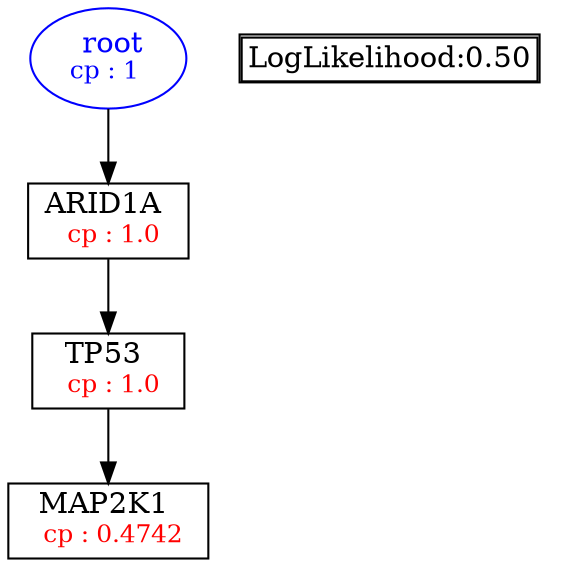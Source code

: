 digraph tree {
    "root" [label=<<font color='Blue'> root</font><br/><font color='Blue' POINT-SIZE='12'>cp : 1 </font>>, shape=oval, color=Blue];
    "S1" [label =<ARID1A <br/> <font color='Red' POINT-SIZE='12'> cp : 1.0 </font>>, shape=box];
    "S3" [label =<TP53 <br/> <font color='Red' POINT-SIZE='12'> cp : 1.0 </font>>, shape=box];
    "S2" [label =<MAP2K1 <br/> <font color='Red' POINT-SIZE='12'> cp : 0.4742 </font>>, shape=box];
    "root" -> "S1";
    "S1" -> "S3";
    "S3" -> "S2";

    node[shape=plaintext]
    fontsize="10"
    struct1 [label=
    <<TABLE BORDER="1" CELLBORDER="1" CELLSPACING="0" >
    <TR><TD ALIGN="LEFT">LogLikelihood:0.50</TD></TR>
    </TABLE>>];

}
